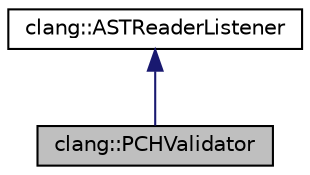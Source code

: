 digraph "clang::PCHValidator"
{
 // LATEX_PDF_SIZE
  bgcolor="transparent";
  edge [fontname="Helvetica",fontsize="10",labelfontname="Helvetica",labelfontsize="10"];
  node [fontname="Helvetica",fontsize="10",shape=record];
  Node1 [label="clang::PCHValidator",height=0.2,width=0.4,color="black", fillcolor="grey75", style="filled", fontcolor="black",tooltip="ASTReaderListener implementation to validate the information of the PCH file against an initialized P..."];
  Node2 -> Node1 [dir="back",color="midnightblue",fontsize="10",style="solid",fontname="Helvetica"];
  Node2 [label="clang::ASTReaderListener",height=0.2,width=0.4,color="black",URL="$classclang_1_1ASTReaderListener.html",tooltip="Abstract interface for callback invocations by the ASTReader."];
}

